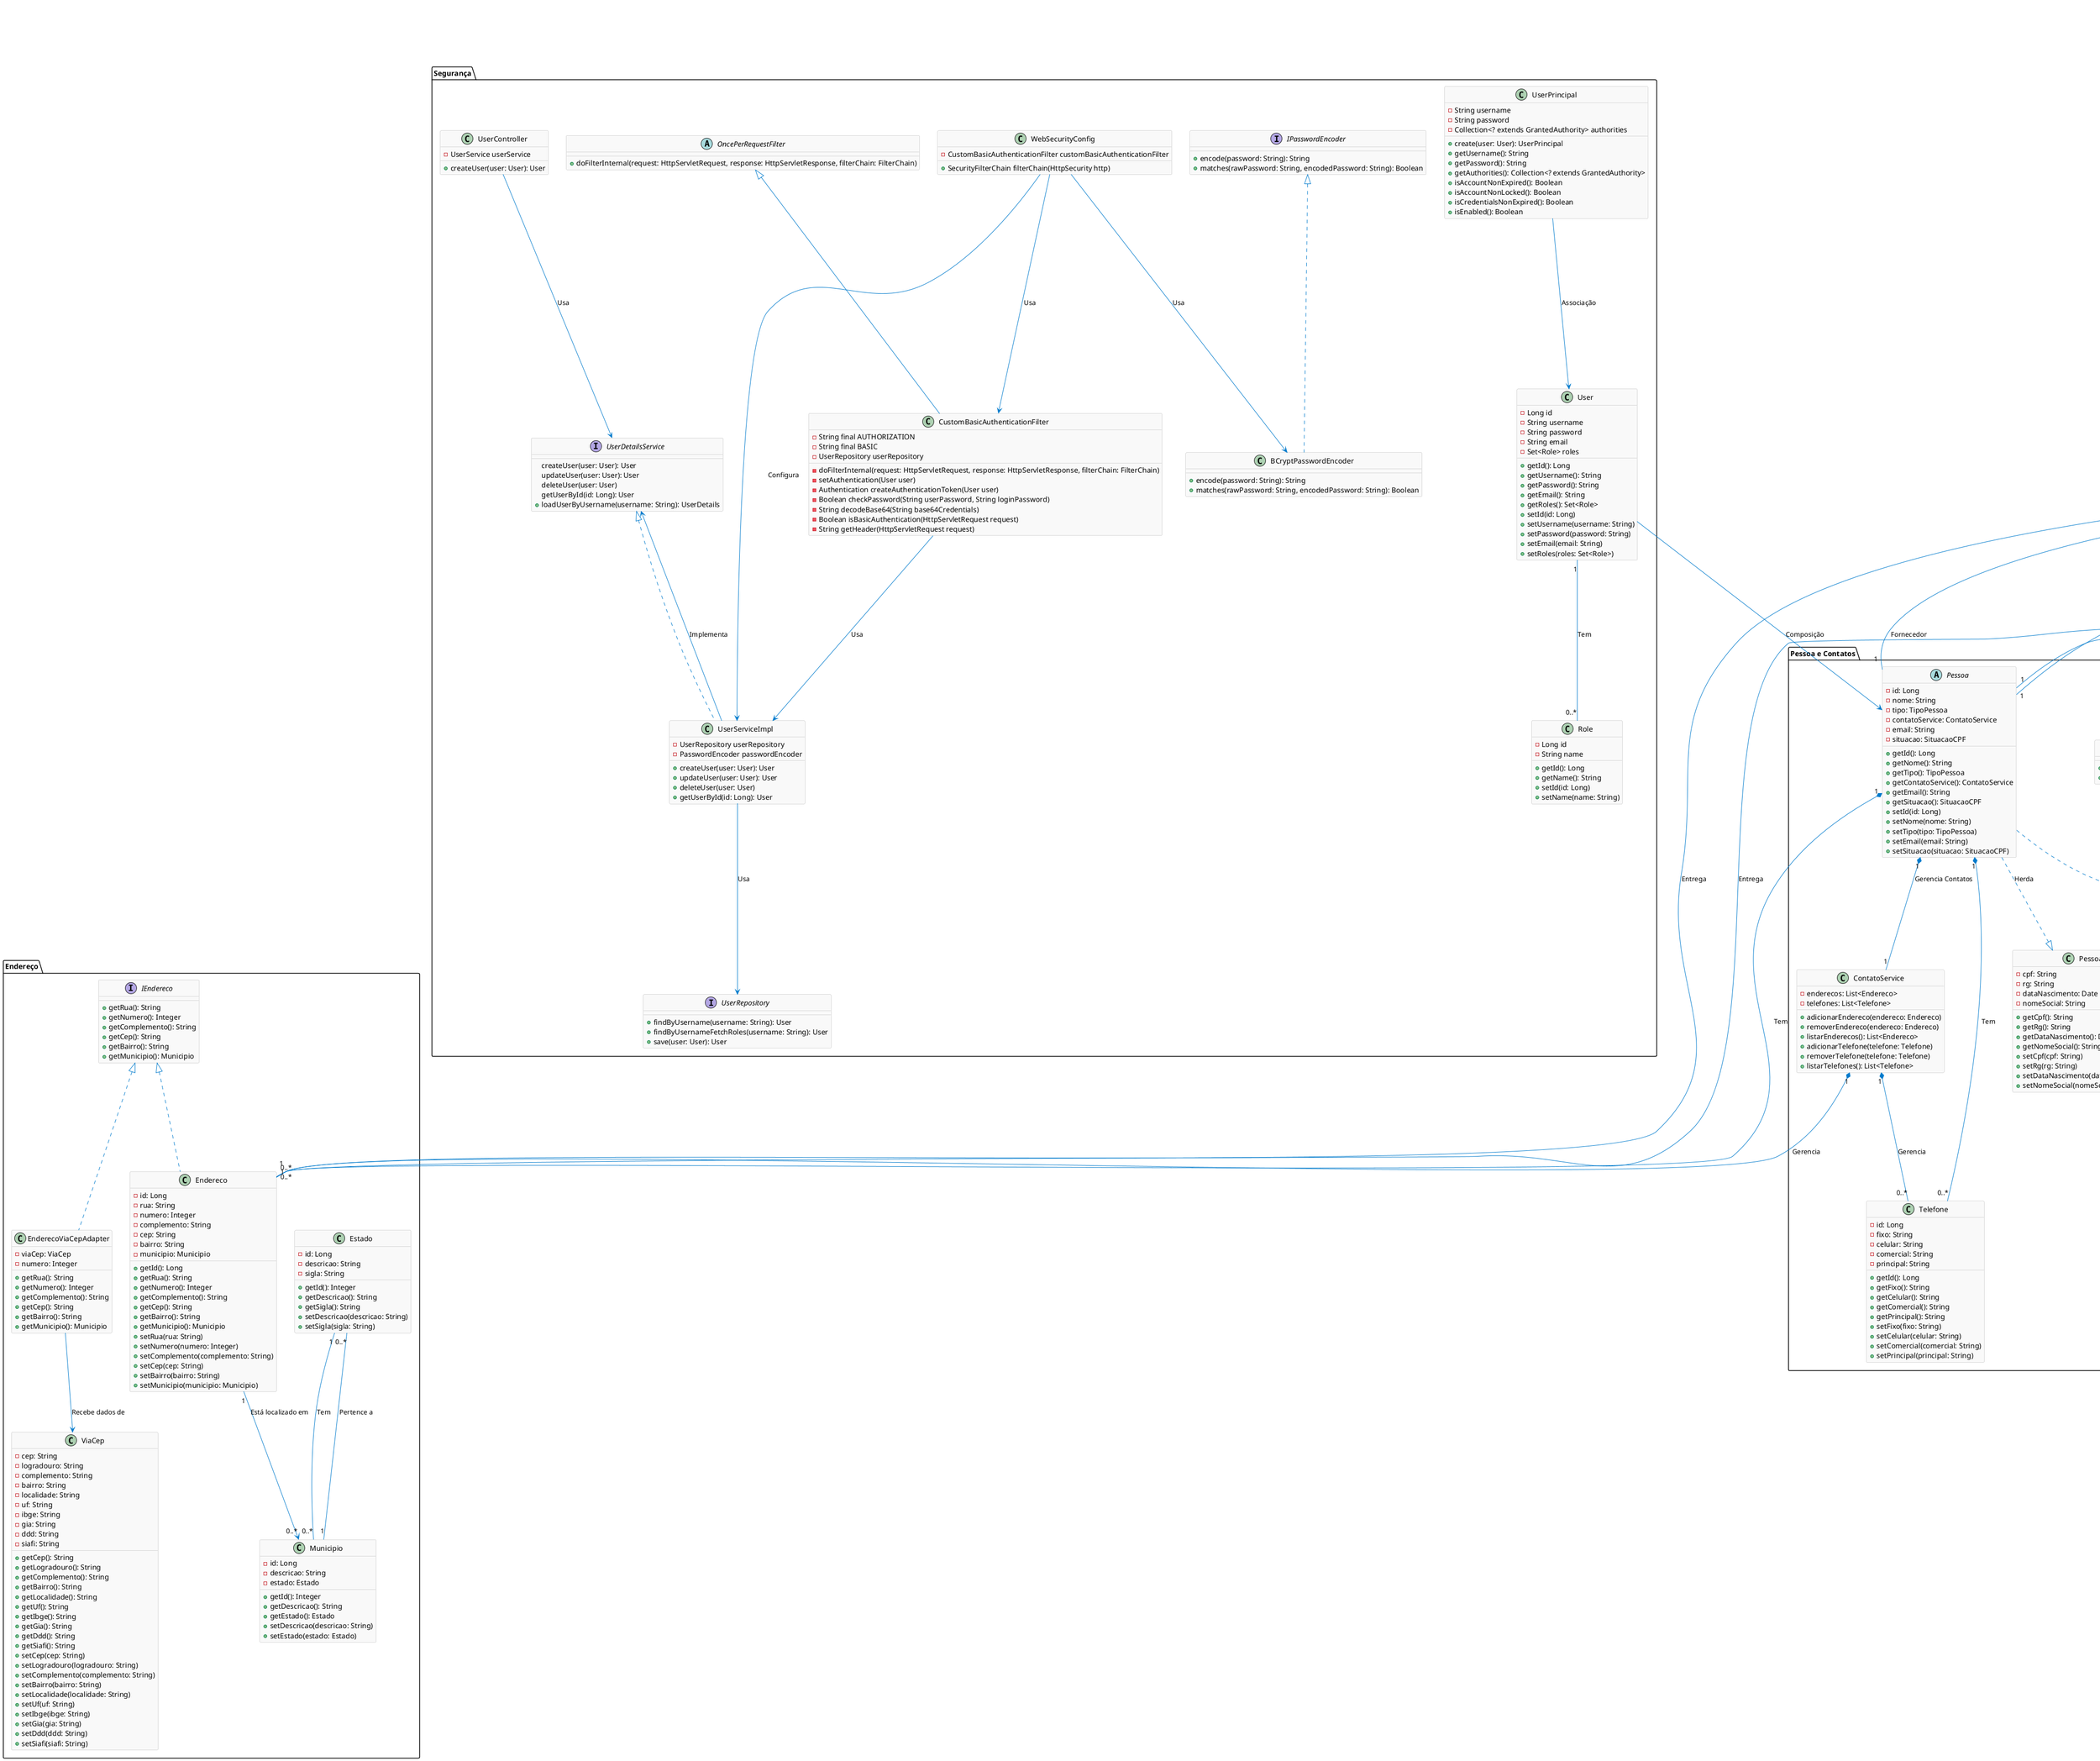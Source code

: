 @startuml

' Define a aparência das linhas e caixas
skinparam class {
    BackgroundColor #F9F9F9
    BorderColor #B5B5B5
    ArrowColor #007ACC
}

' Define estilos para diferentes tipos de relacionamentos
skinparam class {
    ArrowColor #007ACC
    BackgroundColor #F9F9F9
    BorderColor #B5B5B5
}

skinparam class {
    BackgroundColor #F9F9F9
    BorderColor #B5B5B5
}

' Define o estilo das interfaces
skinparam interface {
    BackgroundColor #D0E8FF
    BorderColor #007ACC
}

' Classes e interfaces relacionadas a Endereço
package "Endereço" {
    class Estado {
        - id: Long
        - descricao: String
        - sigla: String
        + getId(): Integer
        + getDescricao(): String
        + getSigla(): String
        + setDescricao(descricao: String)
        + setSigla(sigla: String)
    }

    class Municipio {
        - id: Long
        - descricao: String
        - estado: Estado
        + getId(): Integer
        + getDescricao(): String
        + getEstado(): Estado
        + setDescricao(descricao: String)
        + setEstado(estado: Estado)
    }

    class ViaCep {
        - cep: String
        - logradouro: String
        - complemento: String
        - bairro: String
        - localidade: String
        - uf: String
        - ibge: String
        - gia: String
        - ddd: String
        - siafi: String
        + getCep(): String
        + getLogradouro(): String
        + getComplemento(): String
        + getBairro(): String
        + getLocalidade(): String
        + getUf(): String
        + getIbge(): String
        + getGia(): String
        + getDdd(): String
        + getSiafi(): String
        + setCep(cep: String)
        + setLogradouro(logradouro: String)
        + setComplemento(complemento: String)
        + setBairro(bairro: String)
        + setLocalidade(localidade: String)
        + setUf(uf: String)
        + setIbge(ibge: String)
        + setGia(gia: String)
        + setDdd(ddd: String)
        + setSiafi(siafi: String)
    }

    interface IEndereco {
        + getRua(): String
        + getNumero(): Integer
        + getComplemento(): String
        + getCep(): String
        + getBairro(): String
        + getMunicipio(): Municipio
    }

    class EnderecoViaCepAdapter implements IEndereco {
        - viaCep: ViaCep
        - numero: Integer
        + getRua(): String
        + getNumero(): Integer
        + getComplemento(): String
        + getCep(): String
        + getBairro(): String
        + getMunicipio(): Municipio
    }

    class Endereco implements IEndereco {
        - id: Long
        - rua: String
        - numero: Integer
        - complemento: String
        - cep: String
        - bairro: String
        - municipio: Municipio
        + getId(): Long
        + getRua(): String
        + getNumero(): Integer
        + getComplemento(): String
        + getCep(): String
        + getBairro(): String
        + getMunicipio(): Municipio
        + setRua(rua: String)
        + setNumero(numero: Integer)
        + setComplemento(complemento: String)
        + setCep(cep: String)
        + setBairro(bairro: String)
        + setMunicipio(municipio: Municipio)
    }
}

' Classes e interfaces relacionadas a Pessoa
package "Pessoa e Contatos" {
    class Telefone {
        - id: Long
        - fixo: String
        - celular: String
        - comercial: String
        - principal: String
        + getId(): Long
        + getFixo(): String
        + getCelular(): String
        + getComercial(): String
        + getPrincipal(): String
        + setFixo(fixo: String)
        + setCelular(celular: String)
        + setComercial(comercial: String)
        + setPrincipal(principal: String)
    }

    class ContatoService {
        - enderecos: List<Endereco>
        - telefones: List<Telefone>
        + adicionarEndereco(endereco: Endereco)
        + removerEndereco(endereco: Endereco)
        + listarEnderecos(): List<Endereco>
        + adicionarTelefone(telefone: Telefone)
        + removerTelefone(telefone: Telefone)
        + listarTelefones(): List<Telefone>
    }

    enum TipoPessoa {
        CLIENTE
        FORNECEDOR
        REPRESENTANTE
        FUNCIONARIO
        ADMINISTRADOR
    }

    enum SituacaoCPF {
        REGULAR
        PENDENTE
        SUSPENSO
        CANCELADO
        NULO
    }

    class PessoaFactory {
        ' + createPessoaFisica(cpf: String, rg: String, dataNascimento: Date, nomeSocial: String): PessoaFisica
        ' + createPessoaJuridica(cnpj: String, inscricaoEstadual: String, inscricaoMunicipal: String, razaoSocial: String, ramoAtividade: String, situacaoCadastral: SituacaoCNPJ): PessoaJuridica
        + createPessoaFisica(): PessoaFisica
        + createPessoaJuridica(): PessoaJuridica
    }

    abstract class Pessoa {
        - id: Long
        - nome: String
        - tipo: TipoPessoa
        - contatoService: ContatoService
        - email: String
        - situacao: SituacaoCPF
        + getId(): Long
        + getNome(): String
        + getTipo(): TipoPessoa
        + getContatoService(): ContatoService
        + getEmail(): String
        + getSituacao(): SituacaoCPF
        + setId(id: Long)
        + setNome(nome: String)
        + setTipo(tipo: TipoPessoa)
        + setEmail(email: String)
        + setSituacao(situacao: SituacaoCPF)
    }

    class PessoaFisica {
        - cpf: String
        - rg: String
        - dataNascimento: Date
        - nomeSocial: String
        + getCpf(): String
        + getRg(): String
        + getDataNascimento(): Date
        + getNomeSocial(): String
        + setCpf(cpf: String)
        + setRg(rg: String)
        + setDataNascimento(dataNascimento: Date)
        + setNomeSocial(nomeSocial: String)
    }

    enum SituacaoCNPJ {
        ATIVO
        SUSPENSA
        INAPTA
        BAIXADA
        NULA
    }

    class PessoaJuridica {
        - cnpj: String
        - inscricaoEstadual: String
        - inscricaoMunicipal: String
        - razaoSocial: String
        - ramoAtividade: String
        - situacaoCadastral: SituacaoCNPJ
        + getCnpj(): String
        + getInscricaoEstadual(): String
        + getInscricaoMunicipal(): String
        + getRazaoSocial(): String
        + getRamoAtividade(): String
        + getSituacaoCadastral(): SituacaoCNPJ
        + setCnpj(cnpj: String)
        + setInscricaoEstadual(inscricaoEstadual: String)
        + setInscricaoMunicipal(inscricaoMunicipal: String)
        + setRazaoSocial(razaoSocial: String)
        + setRamoAtividade(ramoAtividade: String)
        + setSituacaoCadastral(situacaoCadastral: SituacaoCNPJ)
    }
}

' Classes e interfaces relacionadas a Produtos e Estoque
package "Produtos e Estoque" {
    enum Metrica {
        UNIDADE
        KILOGRAMAS
        METROS
        LITROS
    }

    class Produto {
        - id: Long
        - marca: String
        - modelo: String
        - descricao: String
        - metrica: Metrica
        - valorCusto: Decimal
        - valorVenda: Decimal
        + getId(): Long
        + getMarca(): String
        + getModelo(): String
        + getDescricao(): String
        + getMetrica(): Metrica
        + getValorCusto(): Decimal
        + getValorVenda(): Decimal
        + setMarca(marca: String)
        + setModelo(modelo: String)
        + setDescricao(descricao: String)
        + setMetrica(metrica: Metrica)
        + setValorCusto(valorCusto: Decimal)
        + setValorVenda(valorVenda: Decimal)
    }

    class LocalArmazenamento {
        - id: Long
        - nome: String
        - endereco: Endereco
        - capacidadeTotal: Decimal
        - capacidadeDisponivel: Decimal
        + getId(): Long
        + getNome(): String
        + getEndereco(): Endereco
        + getCapacidadeTotal(): Decimal
        + getCapacidadeDisponivel(): Decimal
        + setNome(nome: String)
        + setEndereco(endereco: Endereco)
        + setCapacidadeTotal(capacidadeTotal: Decimal)
        + setCapacidadeDisponivel(capacidadeDisponivel: Decimal)
    }

    class Estoque {
        - id: Long
        - produto: Produto
        - quantidade: Decimal
        - tipoMedida: Metrica
        - localArmazenamento: LocalArmazenamento
        + getId(): Long
        + getProduto(): Produto
        + getQuantidade(): Decimal
        + getTipoMedida(): Metrica
        + getLocalArmazenamento(): LocalArmazenamento
        + setProduto(produto: Produto)
        + setQuantidade(quantidade: Decimal)
        + setTipoMedida(tipoMedida: Metrica)
        + setLocalArmazenamento(localArmazenamento: LocalArmazenamento)
    }
}
' Classes e interfaces relacionadas a Pagamento
package "Pagamentos" {
    enum TipoPagamento {
        PIX
        BOLETO
        CARTAO
        BITCOINS
    }

    enum StatusPagamento {
        PENDENTE
        CONFIRMADO
        CANCELADO
    }

    class Pagamento {
        - id: Long
        - valor: Decimal
        - data: Date
        - status: StatusPagamento
        - dataConfirmacao: Date
        - tipoPagamento: TipoPagamento
        - processar: IPagamentoProcessar
        - validar: IPagamentoValidar
        - notificar: IPagamentoNotificar
        + getId(): Long
        + getValor(): Decimal
        + getData(): Date
        + getStatus(): StatusPagamento
        + getDataConfirmacao(): Date
        + getTipoPagamento(): TipoPagamento
        + setValor(valor: Decimal)
        + setData(data: Date)
        + setStatus(status: StatusPagamento)
        + setDataConfirmacao(dataConfirmacao: Date)
        + setTipoPagamento(tipoPagamento: TipoPagamento)
        + setProcessar(processar: IPagamentoProcessar)
        + setValidar(validar: IPagamentoValidar)
        + setNotificar(notificar: IPagamentoNotificar)
        + processar()
    }

    ' Segregacao de Interfaces para as Estratégias de Pagamento
    interface IPagamentoProcessar {
        + processarPagamento(pagamento: Pagamento)
    }

    interface IPagamentoValidar {
        + validarPagamento(pagamento: Pagamento): Boolean
    }

    interface IPagamentoNotificar {
        + notificarStatus(pagamento: Pagamento)
    }

    class PagamentoPIX implements IPagamentoProcessar, IPagamentoValidar, IPagamentoNotificar {
        + processarPagamento(pagamento: Pagamento)
        + validarPagamento(pagamento: Pagamento): Boolean
        + notificarStatus(pagamento: Pagamento)
    }

    class PagamentoBoleto implements IPagamentoProcessar, IPagamentoValidar, IPagamentoNotificar {
        + processarPagamento(pagamento: Pagamento)
        + validarPagamento(pagamento: Pagamento): Boolean
        + notificarStatus(pagamento: Pagamento)
    }

    class PagamentoCartao implements IPagamentoProcessar, IPagamentoValidar, IPagamentoNotificar {
        + processarPagamento(pagamento: Pagamento)
        + validarPagamento(pagamento: Pagamento): Boolean
        + notificarStatus(pagamento: Pagamento)
    }

    class PagamentoBitcoins implements IPagamentoProcessar, IPagamentoValidar, IPagamentoNotificar {
        + processarPagamento(pagamento: Pagamento)
        + validarPagamento(pagamento: Pagamento): Boolean
        + notificarStatus(pagamento: Pagamento)
    }
}

' Classes e interfaces relacionadas a Pedidos
package "Pedidos" {
    class ItemPedido {
        - id: Long
        - produto: Produto
        - quantidade: Decimal
        - valorAtualProduto: Decimal
        - dataPedido: Date
        - subTotal: Decimal
        + getId(): Long
        + getProduto(): Produto
        + getQuantidade(): Decimal
        + getValorAtualProduto(): Decimal
        + getDataPedido(): Date
        + getSubTotal(): Decimal
        + setProduto(produto: Produto)
        + setQuantidade(quantidade: Decimal)
        + setValorAtualProduto(valorAtualProduto: Decimal)
        + setDataPedido(dataPedido: Date)
        + setSubTotal(subTotal: Decimal)
    }

    class PedidoVenda {
        - id: Long
        - cliente: Pessoa
        - cpfNota: String
        - itens: List<ItemPedido>
        - valorTotal: Decimal
        - dataPedido: Date
        - pagamento: Pagamento
        - dataEntrega: Date
        - localEntrega: Endereco
        + getId(): Long
        + getCliente(): Pessoa
        + getCpfNota(): String
        + getItens(): List<ItemPedido>
        + getValorTotal(): Decimal
        + getDataPedido(): Date
        + getPagamento(): Pagamento
        + getDataEntrega(): Date
        + getLocalEntrega(): Endereco
        + setCliente(cliente: Pessoa)
        + setCpfNota(cpfNota: String)
        + setItens(itens: List<ItemPedido>)
        + setValorTotal(valorTotal: Decimal)
        + setDataPedido(dataPedido: Date)
        + setPagamento(pagamento: Pagamento)
        + setDataEntrega(dataEntrega: Date)
        + setLocalEntrega(localEntrega: Endereco)
    }

    class PedidoCompra {
        - id: Long
        - comprador: Pessoa
        - fornecedor: Pessoa
        - itens: List<ItemPedido>
        - valorTotal: Decimal
        - dataPedido: Date
        - pagamento: Pagamento
        - dataEntrega: Date
        - localEntrega: Endereco
        + getId(): Long
        + getComprador(): Pessoa
        + getFornecedor(): Pessoa
        + getItens(): List<ItemPedido>
        + getValorTotal(): Decimal
        + getDataPedido(): Date
        + getPagamento(): Pagamento
        + getDataEntrega(): Date
        + getLocalEntrega(): Endereco
        + setComprador(comprador: Pessoa)
        + setFornecedor(fornecedor: Pessoa)
        + setItens(itens: List<ItemPedido>)
        + setValorTotal(valorTotal: Decimal)
        + setDataPedido(dataPedido: Date)
        + setPagamento(pagamento: Pagamento)
        + setDataEntrega(dataEntrega: Date)
        + setLocalEntrega(localEntrega: Endereco)
    }
}

' Adicionando componentes de segurança
package "Segurança" {
    
    interface UserDetailsService {
        createUser(user: User): User
        updateUser(user: User): User
        deleteUser(user: User)
        getUserById(id: Long): User
        + loadUserByUsername(username: String): UserDetails
    }
    
    class UserPrincipal {
        - String username
        - String password
        - Collection<? extends GrantedAuthority> authorities
        + create(user: User): UserPrincipal
        + getUsername(): String
        + getPassword(): String
        + getAuthorities(): Collection<? extends GrantedAuthority>
        + isAccountNonExpired(): Boolean
        + isAccountNonLocked(): Boolean
        + isCredentialsNonExpired(): Boolean
        + isEnabled(): Boolean
    }

    class User {
        - Long id
        - String username
        - String password
        - String email
        - Set<Role> roles
        + getId(): Long
        + getUsername(): String
        + getPassword(): String
        + getEmail(): String
        + getRoles(): Set<Role>
        + setId(id: Long)
        + setUsername(username: String)
        + setPassword(password: String)
        + setEmail(email: String)
        + setRoles(roles: Set<Role>)
    }

    class Role {
        - Long id
        - String name
        + getId(): Long
        + getName(): String
        + setId(id: Long)
        + setName(name: String)
    }

    class UserServiceImpl implements UserDetailsService {
        - UserRepository userRepository
        - PasswordEncoder passwordEncoder
        + createUser(user: User): User
        + updateUser(user: User): User
        + deleteUser(user: User)
        + getUserById(id: Long): User
    }

    interface UserRepository {
        + findByUsername(username: String): User
        + findByUsernameFetchRoles(username: String): User
        + save(user: User): User
    }
    
    interface IPasswordEncoder {
        + encode(password: String): String
        + matches(rawPassword: String, encodedPassword: String): Boolean
    }

    class BCryptPasswordEncoder implements IPasswordEncoder {
        + encode(password: String): String
        + matches(rawPassword: String, encodedPassword: String): Boolean
    }
    
    class CustomBasicAuthenticationFilter extends OncePerRequestFilter {
        - String final AUTHORIZATION
        - String final BASIC
        - UserRepository userRepository
        - doFilterInternal(request: HttpServletRequest, response: HttpServletResponse, filterChain: FilterChain)
        - setAuthentication(User user)
        - Authentication createAuthenticationToken(User user)
        - Boolean checkPassword(String userPassword, String loginPassword)
        - String decodeBase64(String base64Credentials)
        - Boolean isBasicAuthentication(HttpServletRequest request)
        - String getHeader(HttpServletRequest request)
    }

    abstract class OncePerRequestFilter {
        + doFilterInternal(request: HttpServletRequest, response: HttpServletResponse, filterChain: FilterChain)
    }

    class WebSecurityConfig {
        - CustomBasicAuthenticationFilter customBasicAuthenticationFilter
        + SecurityFilterChain filterChain(HttpSecurity http)
    }

    class UserController {
        - UserService userService
        + createUser(user: User): User
    }

}

' Relacionamentos

Estado "1" -- "0..*" Municipio: "Tem"
Municipio "1" -- "0..*" Estado : "Pertence a"
Endereco "1" --> "0..*" Municipio : "Está localizado em"

EnderecoViaCepAdapter --> ViaCep : "Recebe dados de"

' Adiciona a composição ou agregação onde for necessário
Pessoa "1" *-- "1" ContatoService : "Gerencia Contatos"
ContatoService "1" *-- "0..*" Endereco : "Gerencia"
ContatoService "1" *-- "0..*" Telefone : "Gerencia"

' Atualiza a relação entre Pessoa e ContatoService para composição
Pessoa "1" *-- "0..*" Endereco : "Tem"
Pessoa "1" *-- "0..*" Telefone : "Tem"

' Atualiza a herança para refletir a abstração de Pessoa

PessoaFactory ..> PessoaFisica : "Cria"
PessoaFactory ..> PessoaJuridica : "Cria"
Pessoa ..|> PessoaFisica : "Herda"
Pessoa ..|> PessoaJuridica : "Herda"

Produto "1" -- "0..*" Estoque : "Possui"
Estoque "1" -- "1" LocalArmazenamento : "Armazenado em"

ItemPedido "1" -- "1" Produto : "Refere-se"
PedidoVenda "1" -- "0..*" ItemPedido : "Contém"
PedidoCompra "1" -- "0..*" ItemPedido : "Contém"

PedidoVenda "1" -- "1" Pessoa : "Cliente"
PedidoVenda "1" -- "1" Endereco : "Entrega"

PedidoCompra "1" -- "1" Pessoa : "Fornecedor"
PedidoCompra "1" -- "1" Endereco : "Entrega"
PedidoCompra "1" -- "1" Pessoa : "Comprador"

Pagamento "1" -- "1" PedidoVenda : "Relacionado a"
Pagamento "1" -- "1" PedidoCompra : "Relacionado a"

Pagamento ..> IPagamentoProcessar : "Utiliza para processar"
Pagamento ..> IPagamentoValidar : "Utiliza para validar"
Pagamento ..> IPagamentoNotificar : "Utiliza para notificar"

User --> Pessoa : "Composição"
User "1" -- "0..*" Role : "Tem"
UserServiceImpl --> UserRepository : "Usa"
UserServiceImpl --> UserDetailsService : "Implementa"
UserPrincipal --> User : "Associação"
CustomBasicAuthenticationFilter --> UserServiceImpl : "Usa"
WebSecurityConfig --> CustomBasicAuthenticationFilter : "Usa"
WebSecurityConfig --> UserServiceImpl : "Configura"
WebSecurityConfig --> BCryptPasswordEncoder : "Usa"

UserController --> UserDetailsService : "Usa"

@enduml
